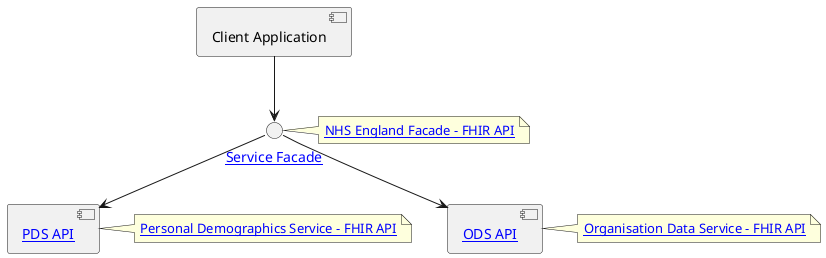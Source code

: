 @startuml

component ClientApplication as "Client Application"

interface facade as "[[ActorDefinition-ServiceFacade.html Service Facade]]"
note right
[[CapabilityStatement-NHSEFacade.html NHS England Facade - FHIR API]]
end note

component "[[ActorDefinition-DirectoryService.html PDS API]]" as PDSDirectoryService
note right
[[https://digital.nhs.uk/developer/api-catalogue/personal-demographics-service-fhir Personal Demographics Service - FHIR API]]
end note

component "[[ActorDefinition-DirectoryService.html ODS API]]" as ODSDirectoryService
note right
[[https://digital.nhs.uk/developer/api-catalogue/organisation-data-service-fhir Organisation Data Service - FHIR API]]
end note

ClientApplication -d-> facade

facade -d-> PDSDirectoryService
facade -d-> ODSDirectoryService


@enduml
